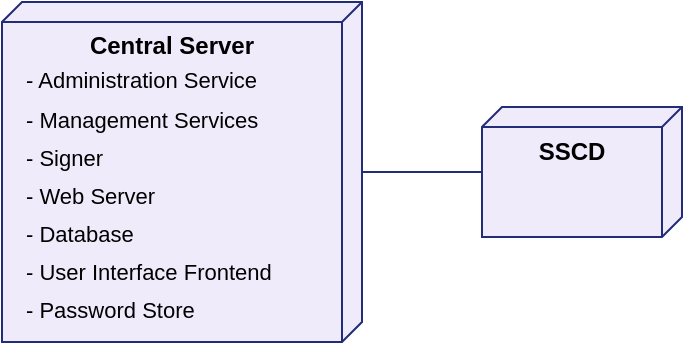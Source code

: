 <mxfile version="21.3.7" type="device">
  <diagram name="Page-1" id="0xwwUhktGNT2Y093DON-">
    <mxGraphModel dx="1514" dy="904" grid="1" gridSize="10" guides="1" tooltips="1" connect="1" arrows="1" fold="1" page="0" pageScale="1" pageWidth="827" pageHeight="1169" math="0" shadow="0">
      <root>
        <mxCell id="0" />
        <mxCell id="1" parent="0" />
        <mxCell id="wIwhckQGx-ROeFQ368TF-8" style="edgeStyle=none;curved=1;rounded=0;orthogonalLoop=1;jettySize=auto;html=1;fontSize=12;startSize=8;endSize=8;endArrow=none;endFill=0;strokeColor=#232c77;" edge="1" parent="1" source="wIwhckQGx-ROeFQ368TF-6" target="wIwhckQGx-ROeFQ368TF-7">
          <mxGeometry relative="1" as="geometry" />
        </mxCell>
        <mxCell id="wIwhckQGx-ROeFQ368TF-6" value="&lt;span&gt;Central Server&lt;/span&gt;" style="verticalAlign=top;align=center;spacingTop=8;spacingLeft=2;spacingRight=12;shape=cube;size=10;direction=south;fontStyle=1;html=1;whiteSpace=wrap;fontSize=12;fillColor=#EFEBFB;strokeColor=#232c77;" vertex="1" parent="1">
          <mxGeometry x="-300" y="340" width="180" height="170" as="geometry" />
        </mxCell>
        <mxCell id="wIwhckQGx-ROeFQ368TF-7" value="SSCD" style="verticalAlign=top;align=center;spacingTop=8;spacingLeft=2;spacingRight=12;shape=cube;size=10;direction=south;fontStyle=1;html=1;whiteSpace=wrap;fontSize=12;fillColor=#EFEBFB;strokeColor=#232c77;" vertex="1" parent="1">
          <mxGeometry x="-60" y="392.5" width="100" height="65" as="geometry" />
        </mxCell>
        <mxCell id="wIwhckQGx-ROeFQ368TF-9" value="&lt;blockquote style=&quot;margin: 0 0 0 40px; border: none; padding: 0px;&quot;&gt;&lt;/blockquote&gt;&lt;span style=&quot;background-color: initial; font-size: 11px;&quot;&gt;- Administration Service&lt;/span&gt;&lt;br&gt;&lt;blockquote style=&quot;margin: 0 0 0 40px; border: none; padding: 0px;&quot;&gt;&lt;/blockquote&gt;&lt;span style=&quot;background-color: initial; font-size: 11px;&quot;&gt;- Management Services&lt;/span&gt;&lt;br&gt;&lt;blockquote style=&quot;margin: 0 0 0 40px; border: none; padding: 0px;&quot;&gt;&lt;/blockquote&gt;&lt;span style=&quot;background-color: initial; font-size: 11px;&quot;&gt;- Signer&lt;/span&gt;&lt;br&gt;&lt;blockquote style=&quot;margin: 0 0 0 40px; border: none; padding: 0px;&quot;&gt;&lt;/blockquote&gt;&lt;span style=&quot;background-color: initial; font-size: 11px;&quot;&gt;- Web Server&lt;/span&gt;&lt;br&gt;&lt;blockquote style=&quot;margin: 0 0 0 40px; border: none; padding: 0px;&quot;&gt;&lt;/blockquote&gt;&lt;span style=&quot;background-color: initial; font-size: 11px;&quot;&gt;- Database&lt;/span&gt;&lt;br&gt;&lt;blockquote style=&quot;margin: 0 0 0 40px; border: none; padding: 0px;&quot;&gt;&lt;/blockquote&gt;&lt;span style=&quot;background-color: initial; font-size: 11px;&quot;&gt;- User Interface Frontend&lt;/span&gt;&lt;br&gt;&lt;span style=&quot;font-size: 11px; background-color: initial;&quot;&gt;- Password Store&lt;/span&gt;" style="text;html=1;strokeColor=none;fillColor=none;align=left;verticalAlign=middle;whiteSpace=wrap;rounded=0;fontSize=16;" vertex="1" parent="1">
          <mxGeometry x="-290" y="370" width="160" height="130" as="geometry" />
        </mxCell>
      </root>
    </mxGraphModel>
  </diagram>
</mxfile>
